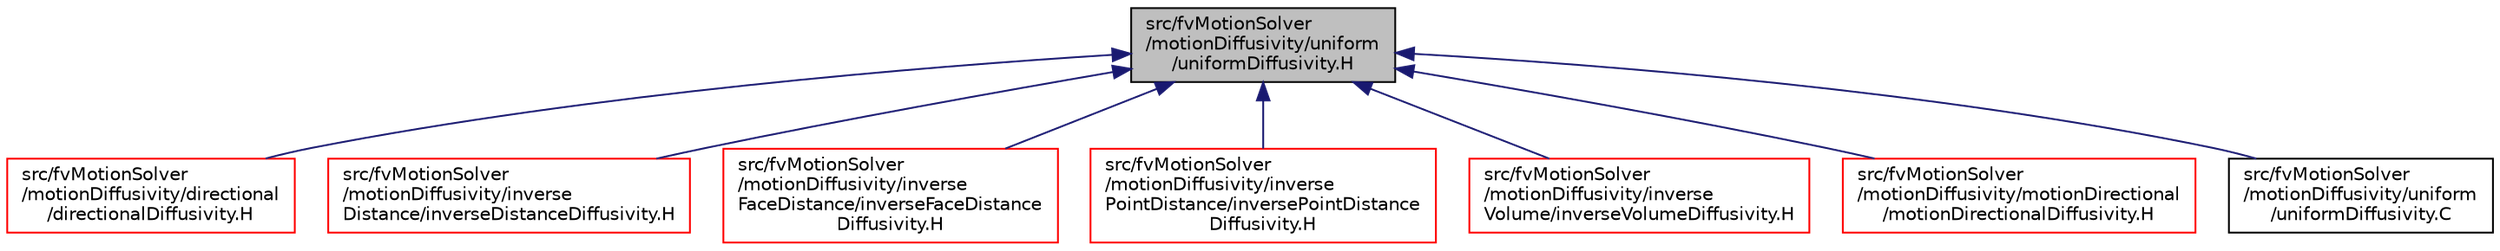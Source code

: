digraph "src/fvMotionSolver/motionDiffusivity/uniform/uniformDiffusivity.H"
{
  bgcolor="transparent";
  edge [fontname="Helvetica",fontsize="10",labelfontname="Helvetica",labelfontsize="10"];
  node [fontname="Helvetica",fontsize="10",shape=record];
  Node318 [label="src/fvMotionSolver\l/motionDiffusivity/uniform\l/uniformDiffusivity.H",height=0.2,width=0.4,color="black", fillcolor="grey75", style="filled", fontcolor="black"];
  Node318 -> Node319 [dir="back",color="midnightblue",fontsize="10",style="solid",fontname="Helvetica"];
  Node319 [label="src/fvMotionSolver\l/motionDiffusivity/directional\l/directionalDiffusivity.H",height=0.2,width=0.4,color="red",URL="$a05105.html"];
  Node318 -> Node321 [dir="back",color="midnightblue",fontsize="10",style="solid",fontname="Helvetica"];
  Node321 [label="src/fvMotionSolver\l/motionDiffusivity/inverse\lDistance/inverseDistanceDiffusivity.H",height=0.2,width=0.4,color="red",URL="$a05117.html"];
  Node318 -> Node323 [dir="back",color="midnightblue",fontsize="10",style="solid",fontname="Helvetica"];
  Node323 [label="src/fvMotionSolver\l/motionDiffusivity/inverse\lFaceDistance/inverseFaceDistance\lDiffusivity.H",height=0.2,width=0.4,color="red",URL="$a05123.html"];
  Node318 -> Node325 [dir="back",color="midnightblue",fontsize="10",style="solid",fontname="Helvetica"];
  Node325 [label="src/fvMotionSolver\l/motionDiffusivity/inverse\lPointDistance/inversePointDistance\lDiffusivity.H",height=0.2,width=0.4,color="red",URL="$a05129.html"];
  Node318 -> Node327 [dir="back",color="midnightblue",fontsize="10",style="solid",fontname="Helvetica"];
  Node327 [label="src/fvMotionSolver\l/motionDiffusivity/inverse\lVolume/inverseVolumeDiffusivity.H",height=0.2,width=0.4,color="red",URL="$a05135.html"];
  Node318 -> Node329 [dir="back",color="midnightblue",fontsize="10",style="solid",fontname="Helvetica"];
  Node329 [label="src/fvMotionSolver\l/motionDiffusivity/motionDirectional\l/motionDirectionalDiffusivity.H",height=0.2,width=0.4,color="red",URL="$a05159.html"];
  Node318 -> Node331 [dir="back",color="midnightblue",fontsize="10",style="solid",fontname="Helvetica"];
  Node331 [label="src/fvMotionSolver\l/motionDiffusivity/uniform\l/uniformDiffusivity.C",height=0.2,width=0.4,color="black",URL="$a05162.html"];
}
